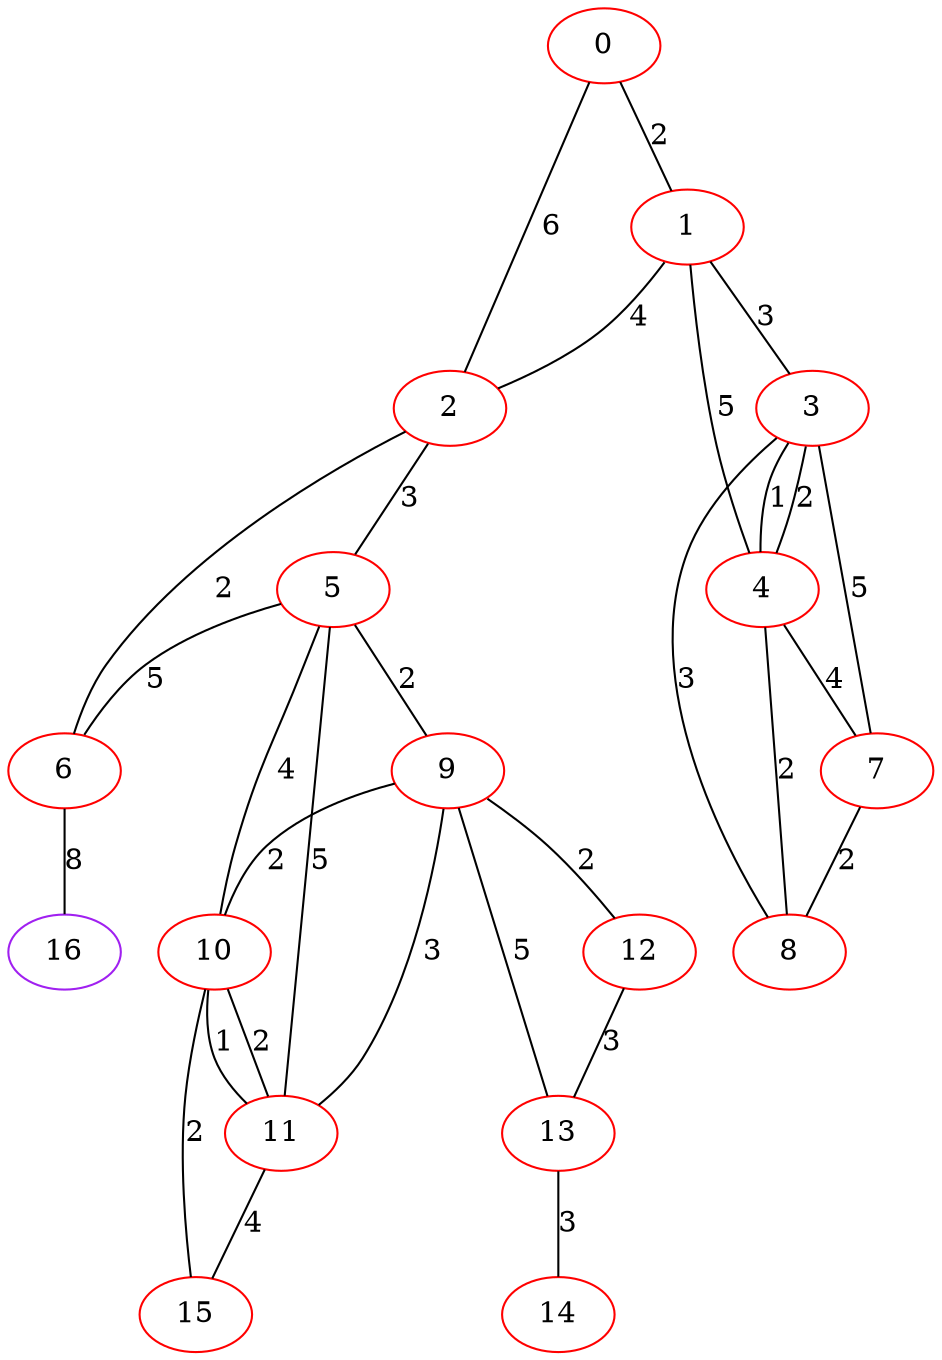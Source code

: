 graph "" {
0 [color=red, weight=1];
1 [color=red, weight=1];
2 [color=red, weight=1];
3 [color=red, weight=1];
4 [color=red, weight=1];
5 [color=red, weight=1];
6 [color=red, weight=1];
7 [color=red, weight=1];
8 [color=red, weight=1];
9 [color=red, weight=1];
10 [color=red, weight=1];
11 [color=red, weight=1];
12 [color=red, weight=1];
13 [color=red, weight=1];
14 [color=red, weight=1];
15 [color=red, weight=1];
16 [color=purple, weight=4];
0 -- 1  [key=0, label=2];
0 -- 2  [key=0, label=6];
1 -- 2  [key=0, label=4];
1 -- 3  [key=0, label=3];
1 -- 4  [key=0, label=5];
2 -- 5  [key=0, label=3];
2 -- 6  [key=0, label=2];
3 -- 8  [key=0, label=3];
3 -- 4  [key=0, label=1];
3 -- 4  [key=1, label=2];
3 -- 7  [key=0, label=5];
4 -- 8  [key=0, label=2];
4 -- 7  [key=0, label=4];
5 -- 9  [key=0, label=2];
5 -- 11  [key=0, label=5];
5 -- 10  [key=0, label=4];
5 -- 6  [key=0, label=5];
6 -- 16  [key=0, label=8];
7 -- 8  [key=0, label=2];
9 -- 10  [key=0, label=2];
9 -- 11  [key=0, label=3];
9 -- 12  [key=0, label=2];
9 -- 13  [key=0, label=5];
10 -- 11  [key=0, label=1];
10 -- 11  [key=1, label=2];
10 -- 15  [key=0, label=2];
11 -- 15  [key=0, label=4];
12 -- 13  [key=0, label=3];
13 -- 14  [key=0, label=3];
}
